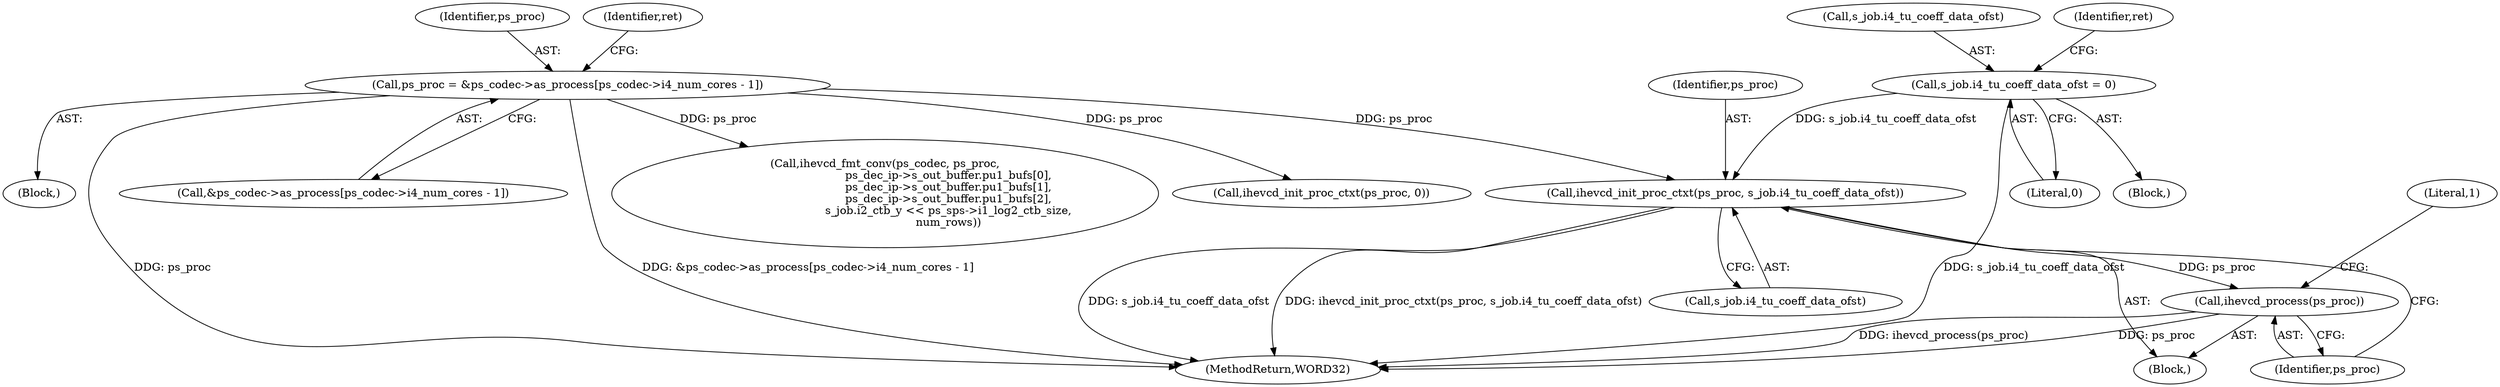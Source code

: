 digraph "0_Android_87fb7909c49e6a4510ba86ace1ffc83459c7e1b9@pointer" {
"1001464" [label="(Call,ihevcd_init_proc_ctxt(ps_proc, s_job.i4_tu_coeff_data_ofst))"];
"1001397" [label="(Call,ps_proc = &ps_codec->as_process[ps_codec->i4_num_cores - 1])"];
"1001351" [label="(Call,s_job.i4_tu_coeff_data_ofst = 0)"];
"1001469" [label="(Call,ihevcd_process(ps_proc))"];
"1001397" [label="(Call,ps_proc = &ps_codec->as_process[ps_codec->i4_num_cores - 1])"];
"1001903" [label="(MethodReturn,WORD32)"];
"1001469" [label="(Call,ihevcd_process(ps_proc))"];
"1001398" [label="(Identifier,ps_proc)"];
"1001527" [label="(Call,ihevcd_fmt_conv(ps_codec, ps_proc,\n                                    ps_dec_ip->s_out_buffer.pu1_bufs[0],\n                                    ps_dec_ip->s_out_buffer.pu1_bufs[1],\n                                    ps_dec_ip->s_out_buffer.pu1_bufs[2],\n                                    s_job.i2_ctb_y << ps_sps->i1_log2_ctb_size,\n                                    num_rows))"];
"1001323" [label="(Block,)"];
"1001352" [label="(Call,s_job.i4_tu_coeff_data_ofst)"];
"1001357" [label="(Identifier,ret)"];
"1001502" [label="(Call,ihevcd_init_proc_ctxt(ps_proc, 0))"];
"1001392" [label="(Literal,1)"];
"1001466" [label="(Call,s_job.i4_tu_coeff_data_ofst)"];
"1001464" [label="(Call,ihevcd_init_proc_ctxt(ps_proc, s_job.i4_tu_coeff_data_ofst))"];
"1001399" [label="(Call,&ps_codec->as_process[ps_codec->i4_num_cores - 1])"];
"1001355" [label="(Literal,0)"];
"1001465" [label="(Identifier,ps_proc)"];
"1001410" [label="(Identifier,ret)"];
"1001351" [label="(Call,s_job.i4_tu_coeff_data_ofst = 0)"];
"1001463" [label="(Block,)"];
"1001393" [label="(Block,)"];
"1001470" [label="(Identifier,ps_proc)"];
"1001464" -> "1001463"  [label="AST: "];
"1001464" -> "1001466"  [label="CFG: "];
"1001465" -> "1001464"  [label="AST: "];
"1001466" -> "1001464"  [label="AST: "];
"1001470" -> "1001464"  [label="CFG: "];
"1001464" -> "1001903"  [label="DDG: ihevcd_init_proc_ctxt(ps_proc, s_job.i4_tu_coeff_data_ofst)"];
"1001464" -> "1001903"  [label="DDG: s_job.i4_tu_coeff_data_ofst"];
"1001397" -> "1001464"  [label="DDG: ps_proc"];
"1001351" -> "1001464"  [label="DDG: s_job.i4_tu_coeff_data_ofst"];
"1001464" -> "1001469"  [label="DDG: ps_proc"];
"1001397" -> "1001393"  [label="AST: "];
"1001397" -> "1001399"  [label="CFG: "];
"1001398" -> "1001397"  [label="AST: "];
"1001399" -> "1001397"  [label="AST: "];
"1001410" -> "1001397"  [label="CFG: "];
"1001397" -> "1001903"  [label="DDG: ps_proc"];
"1001397" -> "1001903"  [label="DDG: &ps_codec->as_process[ps_codec->i4_num_cores - 1]"];
"1001397" -> "1001502"  [label="DDG: ps_proc"];
"1001397" -> "1001527"  [label="DDG: ps_proc"];
"1001351" -> "1001323"  [label="AST: "];
"1001351" -> "1001355"  [label="CFG: "];
"1001352" -> "1001351"  [label="AST: "];
"1001355" -> "1001351"  [label="AST: "];
"1001357" -> "1001351"  [label="CFG: "];
"1001351" -> "1001903"  [label="DDG: s_job.i4_tu_coeff_data_ofst"];
"1001469" -> "1001463"  [label="AST: "];
"1001469" -> "1001470"  [label="CFG: "];
"1001470" -> "1001469"  [label="AST: "];
"1001392" -> "1001469"  [label="CFG: "];
"1001469" -> "1001903"  [label="DDG: ihevcd_process(ps_proc)"];
"1001469" -> "1001903"  [label="DDG: ps_proc"];
}
